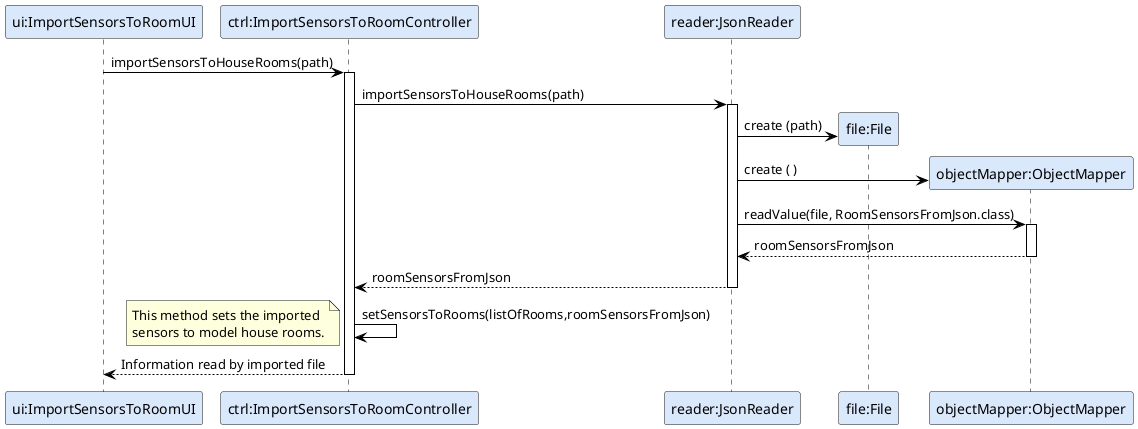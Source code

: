 @startuml

participant "ui:ImportSensorsToRoomUI" as U #DAE8FC
participant "ctrl:ImportSensorsToRoomController" as C #DAE8FC
participant "reader:JsonReader" as J #DAE8FC
participant "file:File" as F #DAE8FC
participant "objectMapper:ObjectMapper" as O #DAE8FC


skinparam actor {
	BorderColor 6C8EBF
}

skinparam participant {
	BorderColor 6C8EBF
}

skinparam shadowing false

skinparam sequence {
	ArrowColor BLACK
	ActorBorderColor DeepSkyBlue
	LifeLineBorderColor BLACK
}
U->C: importSensorsToHouseRooms(path)

activate C

C->J: importSensorsToHouseRooms(path)

activate J

create F
J->F: create (path)

create O
J->O: create ( )

J->O: readValue(file, RoomSensorsFromJson.class)

activate O

O-->J:  roomSensorsFromJson

deactivate O

J-->C: roomSensorsFromJson

deactivate J

C->C: setSensorsToRooms(listOfRooms,roomSensorsFromJson)

note left
	This method sets the imported
	sensors to model house rooms.
end note

C-->U: Information read by imported file

deactivate C

@enduml